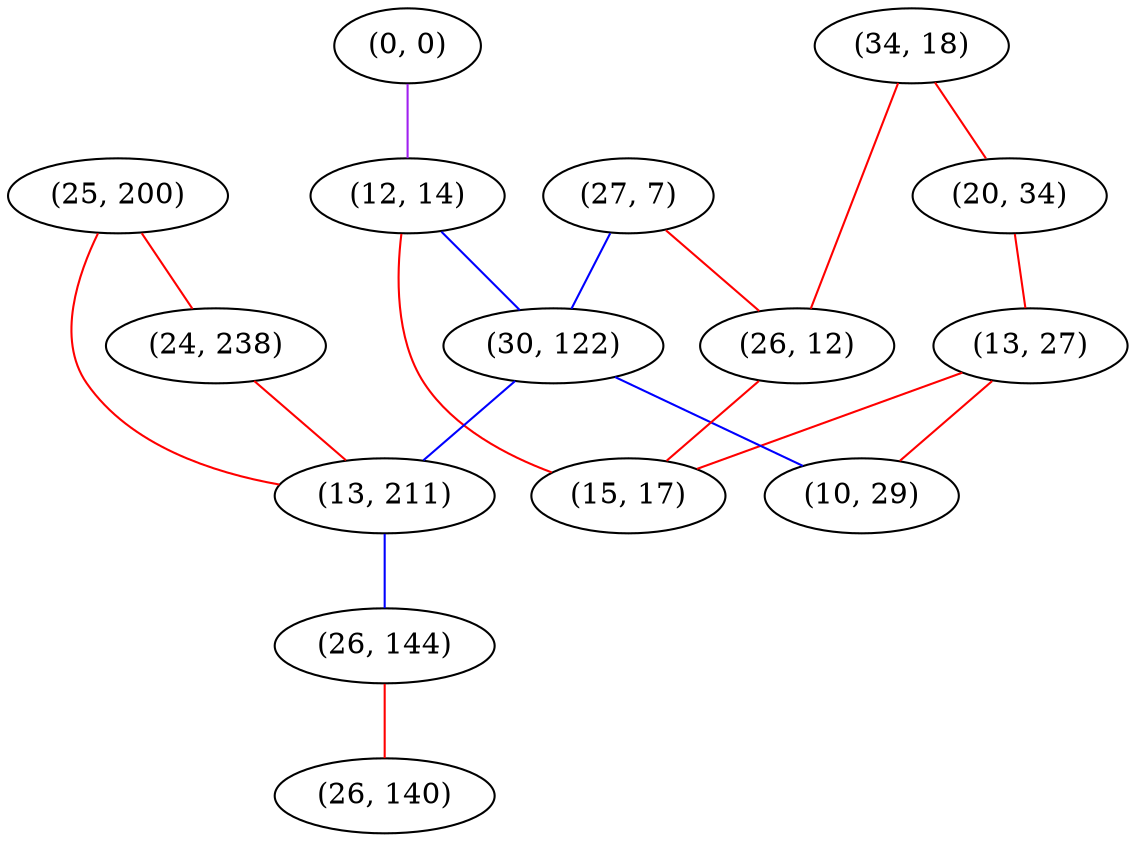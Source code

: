 graph "" {
"(0, 0)";
"(12, 14)";
"(34, 18)";
"(25, 200)";
"(20, 34)";
"(13, 27)";
"(27, 7)";
"(30, 122)";
"(24, 238)";
"(13, 211)";
"(26, 144)";
"(10, 29)";
"(26, 12)";
"(26, 140)";
"(15, 17)";
"(0, 0)" -- "(12, 14)"  [color=purple, key=0, weight=4];
"(12, 14)" -- "(30, 122)"  [color=blue, key=0, weight=3];
"(12, 14)" -- "(15, 17)"  [color=red, key=0, weight=1];
"(34, 18)" -- "(20, 34)"  [color=red, key=0, weight=1];
"(34, 18)" -- "(26, 12)"  [color=red, key=0, weight=1];
"(25, 200)" -- "(24, 238)"  [color=red, key=0, weight=1];
"(25, 200)" -- "(13, 211)"  [color=red, key=0, weight=1];
"(20, 34)" -- "(13, 27)"  [color=red, key=0, weight=1];
"(13, 27)" -- "(10, 29)"  [color=red, key=0, weight=1];
"(13, 27)" -- "(15, 17)"  [color=red, key=0, weight=1];
"(27, 7)" -- "(30, 122)"  [color=blue, key=0, weight=3];
"(27, 7)" -- "(26, 12)"  [color=red, key=0, weight=1];
"(30, 122)" -- "(10, 29)"  [color=blue, key=0, weight=3];
"(30, 122)" -- "(13, 211)"  [color=blue, key=0, weight=3];
"(24, 238)" -- "(13, 211)"  [color=red, key=0, weight=1];
"(13, 211)" -- "(26, 144)"  [color=blue, key=0, weight=3];
"(26, 144)" -- "(26, 140)"  [color=red, key=0, weight=1];
"(26, 12)" -- "(15, 17)"  [color=red, key=0, weight=1];
}

